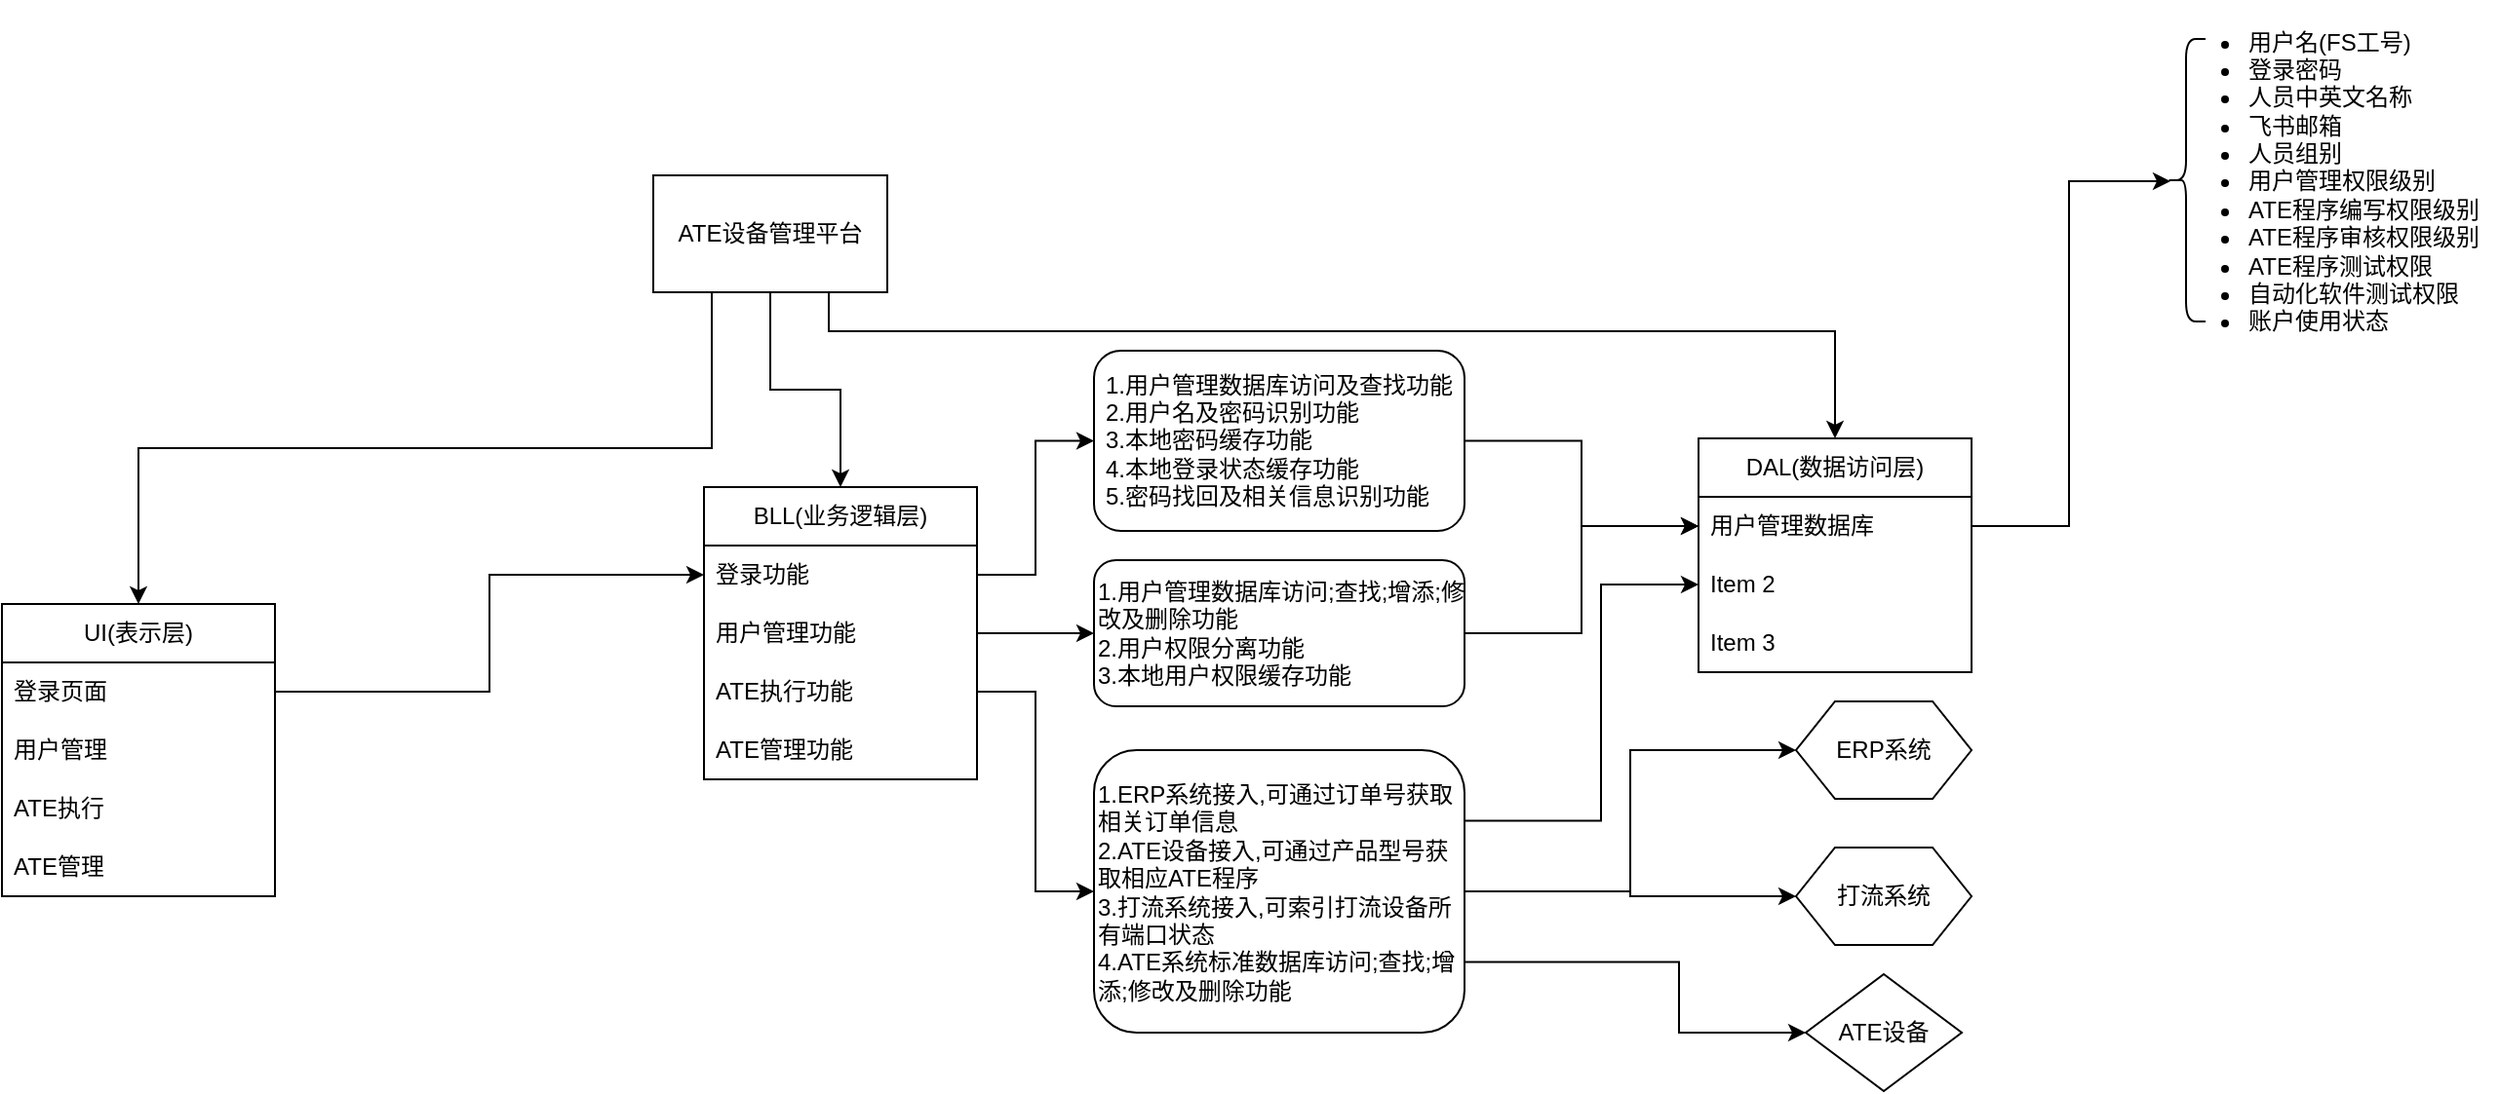 <mxfile version="20.8.5" type="github">
  <diagram id="J7vyku3DdvCyJjQhRJDn" name="第 1 页">
    <mxGraphModel dx="988" dy="554" grid="1" gridSize="10" guides="1" tooltips="1" connect="1" arrows="1" fold="1" page="1" pageScale="1" pageWidth="827" pageHeight="1169" math="0" shadow="0">
      <root>
        <mxCell id="0" />
        <mxCell id="1" parent="0" />
        <mxCell id="4PPtomYR8Qqas5wJuIB3-16" style="edgeStyle=orthogonalEdgeStyle;rounded=0;orthogonalLoop=1;jettySize=auto;html=1;exitX=0.25;exitY=1;exitDx=0;exitDy=0;entryX=0.5;entryY=0;entryDx=0;entryDy=0;" edge="1" parent="1" source="4PPtomYR8Qqas5wJuIB3-1" target="4PPtomYR8Qqas5wJuIB3-7">
          <mxGeometry relative="1" as="geometry">
            <mxPoint x="250" y="380" as="targetPoint" />
          </mxGeometry>
        </mxCell>
        <mxCell id="4PPtomYR8Qqas5wJuIB3-18" style="edgeStyle=orthogonalEdgeStyle;rounded=0;orthogonalLoop=1;jettySize=auto;html=1;exitX=0.5;exitY=1;exitDx=0;exitDy=0;entryX=0.5;entryY=0;entryDx=0;entryDy=0;" edge="1" parent="1" source="4PPtomYR8Qqas5wJuIB3-1" target="4PPtomYR8Qqas5wJuIB3-12">
          <mxGeometry relative="1" as="geometry" />
        </mxCell>
        <mxCell id="4PPtomYR8Qqas5wJuIB3-19" style="edgeStyle=orthogonalEdgeStyle;rounded=0;orthogonalLoop=1;jettySize=auto;html=1;exitX=0.75;exitY=1;exitDx=0;exitDy=0;entryX=0.5;entryY=0;entryDx=0;entryDy=0;" edge="1" parent="1" source="4PPtomYR8Qqas5wJuIB3-1" target="4PPtomYR8Qqas5wJuIB3-21">
          <mxGeometry relative="1" as="geometry">
            <mxPoint x="640" y="340" as="targetPoint" />
            <Array as="points">
              <mxPoint x="444" y="320" />
              <mxPoint x="960" y="320" />
            </Array>
          </mxGeometry>
        </mxCell>
        <mxCell id="4PPtomYR8Qqas5wJuIB3-1" value="ATE设备管理平台" style="rounded=0;whiteSpace=wrap;html=1;" vertex="1" parent="1">
          <mxGeometry x="354" y="240" width="120" height="60" as="geometry" />
        </mxCell>
        <mxCell id="4PPtomYR8Qqas5wJuIB3-7" value="UI(表示层)" style="swimlane;fontStyle=0;childLayout=stackLayout;horizontal=1;startSize=30;horizontalStack=0;resizeParent=1;resizeParentMax=0;resizeLast=0;collapsible=1;marginBottom=0;whiteSpace=wrap;html=1;" vertex="1" parent="1">
          <mxGeometry x="20" y="460" width="140" height="150" as="geometry" />
        </mxCell>
        <mxCell id="4PPtomYR8Qqas5wJuIB3-8" value="登录页面" style="text;strokeColor=none;fillColor=none;align=left;verticalAlign=middle;spacingLeft=4;spacingRight=4;overflow=hidden;points=[[0,0.5],[1,0.5]];portConstraint=eastwest;rotatable=0;whiteSpace=wrap;html=1;" vertex="1" parent="4PPtomYR8Qqas5wJuIB3-7">
          <mxGeometry y="30" width="140" height="30" as="geometry" />
        </mxCell>
        <mxCell id="4PPtomYR8Qqas5wJuIB3-9" value="用户管理" style="text;strokeColor=none;fillColor=none;align=left;verticalAlign=middle;spacingLeft=4;spacingRight=4;overflow=hidden;points=[[0,0.5],[1,0.5]];portConstraint=eastwest;rotatable=0;whiteSpace=wrap;html=1;" vertex="1" parent="4PPtomYR8Qqas5wJuIB3-7">
          <mxGeometry y="60" width="140" height="30" as="geometry" />
        </mxCell>
        <mxCell id="4PPtomYR8Qqas5wJuIB3-10" value="ATE执行" style="text;strokeColor=none;fillColor=none;align=left;verticalAlign=middle;spacingLeft=4;spacingRight=4;overflow=hidden;points=[[0,0.5],[1,0.5]];portConstraint=eastwest;rotatable=0;whiteSpace=wrap;html=1;" vertex="1" parent="4PPtomYR8Qqas5wJuIB3-7">
          <mxGeometry y="90" width="140" height="30" as="geometry" />
        </mxCell>
        <mxCell id="4PPtomYR8Qqas5wJuIB3-17" value="ATE管理" style="text;strokeColor=none;fillColor=none;align=left;verticalAlign=middle;spacingLeft=4;spacingRight=4;overflow=hidden;points=[[0,0.5],[1,0.5]];portConstraint=eastwest;rotatable=0;whiteSpace=wrap;html=1;" vertex="1" parent="4PPtomYR8Qqas5wJuIB3-7">
          <mxGeometry y="120" width="140" height="30" as="geometry" />
        </mxCell>
        <mxCell id="4PPtomYR8Qqas5wJuIB3-11" style="edgeStyle=orthogonalEdgeStyle;rounded=0;orthogonalLoop=1;jettySize=auto;html=1;entryX=0;entryY=0.5;entryDx=0;entryDy=0;" edge="1" parent="1" source="4PPtomYR8Qqas5wJuIB3-8" target="4PPtomYR8Qqas5wJuIB3-13">
          <mxGeometry relative="1" as="geometry">
            <mxPoint x="410" y="410" as="targetPoint" />
          </mxGeometry>
        </mxCell>
        <mxCell id="4PPtomYR8Qqas5wJuIB3-12" value="BLL(业务逻辑层)" style="swimlane;fontStyle=0;childLayout=stackLayout;horizontal=1;startSize=30;horizontalStack=0;resizeParent=1;resizeParentMax=0;resizeLast=0;collapsible=1;marginBottom=0;whiteSpace=wrap;html=1;" vertex="1" parent="1">
          <mxGeometry x="380" y="400" width="140" height="150" as="geometry" />
        </mxCell>
        <mxCell id="4PPtomYR8Qqas5wJuIB3-13" value="登录功能" style="text;strokeColor=none;fillColor=none;align=left;verticalAlign=middle;spacingLeft=4;spacingRight=4;overflow=hidden;points=[[0,0.5],[1,0.5]];portConstraint=eastwest;rotatable=0;whiteSpace=wrap;html=1;" vertex="1" parent="4PPtomYR8Qqas5wJuIB3-12">
          <mxGeometry y="30" width="140" height="30" as="geometry" />
        </mxCell>
        <mxCell id="4PPtomYR8Qqas5wJuIB3-14" value="用户管理功能" style="text;strokeColor=none;fillColor=none;align=left;verticalAlign=middle;spacingLeft=4;spacingRight=4;overflow=hidden;points=[[0,0.5],[1,0.5]];portConstraint=eastwest;rotatable=0;whiteSpace=wrap;html=1;" vertex="1" parent="4PPtomYR8Qqas5wJuIB3-12">
          <mxGeometry y="60" width="140" height="30" as="geometry" />
        </mxCell>
        <mxCell id="4PPtomYR8Qqas5wJuIB3-15" value="ATE执行功能" style="text;strokeColor=none;fillColor=none;align=left;verticalAlign=middle;spacingLeft=4;spacingRight=4;overflow=hidden;points=[[0,0.5],[1,0.5]];portConstraint=eastwest;rotatable=0;whiteSpace=wrap;html=1;" vertex="1" parent="4PPtomYR8Qqas5wJuIB3-12">
          <mxGeometry y="90" width="140" height="30" as="geometry" />
        </mxCell>
        <mxCell id="4PPtomYR8Qqas5wJuIB3-28" value="ATE管理功能" style="text;strokeColor=none;fillColor=none;align=left;verticalAlign=middle;spacingLeft=4;spacingRight=4;overflow=hidden;points=[[0,0.5],[1,0.5]];portConstraint=eastwest;rotatable=0;whiteSpace=wrap;html=1;" vertex="1" parent="4PPtomYR8Qqas5wJuIB3-12">
          <mxGeometry y="120" width="140" height="30" as="geometry" />
        </mxCell>
        <mxCell id="4PPtomYR8Qqas5wJuIB3-21" value="DAL(数据访问层)" style="swimlane;fontStyle=0;childLayout=stackLayout;horizontal=1;startSize=30;horizontalStack=0;resizeParent=1;resizeParentMax=0;resizeLast=0;collapsible=1;marginBottom=0;whiteSpace=wrap;html=1;" vertex="1" parent="1">
          <mxGeometry x="890" y="375" width="140" height="120" as="geometry" />
        </mxCell>
        <mxCell id="4PPtomYR8Qqas5wJuIB3-22" value="用户管理数据库" style="text;strokeColor=none;fillColor=none;align=left;verticalAlign=middle;spacingLeft=4;spacingRight=4;overflow=hidden;points=[[0,0.5],[1,0.5]];portConstraint=eastwest;rotatable=0;whiteSpace=wrap;html=1;" vertex="1" parent="4PPtomYR8Qqas5wJuIB3-21">
          <mxGeometry y="30" width="140" height="30" as="geometry" />
        </mxCell>
        <mxCell id="4PPtomYR8Qqas5wJuIB3-23" value="Item 2" style="text;strokeColor=none;fillColor=none;align=left;verticalAlign=middle;spacingLeft=4;spacingRight=4;overflow=hidden;points=[[0,0.5],[1,0.5]];portConstraint=eastwest;rotatable=0;whiteSpace=wrap;html=1;" vertex="1" parent="4PPtomYR8Qqas5wJuIB3-21">
          <mxGeometry y="60" width="140" height="30" as="geometry" />
        </mxCell>
        <mxCell id="4PPtomYR8Qqas5wJuIB3-24" value="Item 3" style="text;strokeColor=none;fillColor=none;align=left;verticalAlign=middle;spacingLeft=4;spacingRight=4;overflow=hidden;points=[[0,0.5],[1,0.5]];portConstraint=eastwest;rotatable=0;whiteSpace=wrap;html=1;" vertex="1" parent="4PPtomYR8Qqas5wJuIB3-21">
          <mxGeometry y="90" width="140" height="30" as="geometry" />
        </mxCell>
        <mxCell id="4PPtomYR8Qqas5wJuIB3-25" style="edgeStyle=orthogonalEdgeStyle;rounded=0;orthogonalLoop=1;jettySize=auto;html=1;entryX=0.1;entryY=0.5;entryDx=0;entryDy=0;entryPerimeter=0;" edge="1" parent="1" source="4PPtomYR8Qqas5wJuIB3-22" target="4PPtomYR8Qqas5wJuIB3-26">
          <mxGeometry relative="1" as="geometry">
            <mxPoint x="1010" y="340" as="targetPoint" />
            <Array as="points">
              <mxPoint x="1080" y="420" />
              <mxPoint x="1080" y="243" />
              <mxPoint x="1132" y="243" />
            </Array>
          </mxGeometry>
        </mxCell>
        <mxCell id="4PPtomYR8Qqas5wJuIB3-26" value="" style="shape=curlyBracket;whiteSpace=wrap;html=1;rounded=1;labelPosition=left;verticalLabelPosition=middle;align=right;verticalAlign=middle;" vertex="1" parent="1">
          <mxGeometry x="1130" y="170" width="20" height="145" as="geometry" />
        </mxCell>
        <mxCell id="4PPtomYR8Qqas5wJuIB3-27" value="&lt;ul&gt;&lt;li&gt;用户名(FS工号)&lt;/li&gt;&lt;li&gt;登录密码&lt;/li&gt;&lt;li&gt;人员中英文名称&lt;/li&gt;&lt;li&gt;飞书邮箱&lt;/li&gt;&lt;li&gt;人员组别&lt;/li&gt;&lt;li&gt;用户管理权限级别&lt;/li&gt;&lt;li&gt;ATE程序编写权限级别&lt;/li&gt;&lt;li&gt;ATE程序审核权限级别&lt;/li&gt;&lt;li&gt;ATE程序测试权限&lt;/li&gt;&lt;li&gt;自动化软件测试权限&lt;/li&gt;&lt;li&gt;账户使用状态&lt;/li&gt;&lt;/ul&gt;" style="text;strokeColor=none;fillColor=none;html=1;whiteSpace=wrap;verticalAlign=middle;overflow=hidden;" vertex="1" parent="1">
          <mxGeometry x="1130" y="150" width="170" height="180" as="geometry" />
        </mxCell>
        <mxCell id="4PPtomYR8Qqas5wJuIB3-29" style="edgeStyle=orthogonalEdgeStyle;rounded=0;orthogonalLoop=1;jettySize=auto;html=1;entryX=0;entryY=0.5;entryDx=0;entryDy=0;" edge="1" parent="1" source="4PPtomYR8Qqas5wJuIB3-13" target="4PPtomYR8Qqas5wJuIB3-30">
          <mxGeometry relative="1" as="geometry">
            <mxPoint x="580" y="400" as="targetPoint" />
          </mxGeometry>
        </mxCell>
        <mxCell id="4PPtomYR8Qqas5wJuIB3-33" style="edgeStyle=orthogonalEdgeStyle;rounded=0;orthogonalLoop=1;jettySize=auto;html=1;entryX=0;entryY=0.5;entryDx=0;entryDy=0;" edge="1" parent="1" source="4PPtomYR8Qqas5wJuIB3-30" target="4PPtomYR8Qqas5wJuIB3-22">
          <mxGeometry relative="1" as="geometry" />
        </mxCell>
        <mxCell id="4PPtomYR8Qqas5wJuIB3-30" value="&lt;div style=&quot;text-align: left;&quot;&gt;&lt;span style=&quot;background-color: initial;&quot;&gt;1.用户管理数据库访问及查找功能&lt;/span&gt;&lt;/div&gt;&lt;div style=&quot;text-align: left;&quot;&gt;&lt;span style=&quot;background-color: initial;&quot;&gt;2.用户名及密码识别功能&lt;/span&gt;&lt;/div&gt;&lt;div style=&quot;text-align: left;&quot;&gt;&lt;span style=&quot;background-color: initial;&quot;&gt;3.本地密码缓存功能&lt;/span&gt;&lt;/div&gt;&lt;div style=&quot;text-align: left;&quot;&gt;&lt;span style=&quot;background-color: initial;&quot;&gt;4.本地登录状态缓存功能&lt;/span&gt;&lt;/div&gt;&lt;div style=&quot;text-align: left;&quot;&gt;&lt;span style=&quot;background-color: initial;&quot;&gt;5.密码找回及相关信息识别功能&lt;/span&gt;&lt;/div&gt;" style="rounded=1;whiteSpace=wrap;html=1;" vertex="1" parent="1">
          <mxGeometry x="580" y="330" width="190" height="92.5" as="geometry" />
        </mxCell>
        <mxCell id="4PPtomYR8Qqas5wJuIB3-34" style="edgeStyle=orthogonalEdgeStyle;rounded=0;orthogonalLoop=1;jettySize=auto;html=1;entryX=0;entryY=0.5;entryDx=0;entryDy=0;" edge="1" parent="1" source="4PPtomYR8Qqas5wJuIB3-14" target="4PPtomYR8Qqas5wJuIB3-35">
          <mxGeometry relative="1" as="geometry">
            <mxPoint x="580" y="475" as="targetPoint" />
          </mxGeometry>
        </mxCell>
        <mxCell id="4PPtomYR8Qqas5wJuIB3-36" style="edgeStyle=orthogonalEdgeStyle;rounded=0;orthogonalLoop=1;jettySize=auto;html=1;entryX=0;entryY=0.5;entryDx=0;entryDy=0;exitX=1;exitY=0.5;exitDx=0;exitDy=0;" edge="1" parent="1" source="4PPtomYR8Qqas5wJuIB3-35" target="4PPtomYR8Qqas5wJuIB3-22">
          <mxGeometry relative="1" as="geometry">
            <mxPoint x="820" y="490" as="sourcePoint" />
            <Array as="points">
              <mxPoint x="830" y="475" />
              <mxPoint x="830" y="420" />
            </Array>
          </mxGeometry>
        </mxCell>
        <mxCell id="4PPtomYR8Qqas5wJuIB3-35" value="1.用户管理数据库访问;查找;增添;修改及删除功能&lt;br&gt;2.用户权限分离功能&lt;br&gt;3.本地用户权限缓存功能" style="rounded=1;whiteSpace=wrap;html=1;align=left;" vertex="1" parent="1">
          <mxGeometry x="580" y="437.5" width="190" height="75" as="geometry" />
        </mxCell>
        <mxCell id="4PPtomYR8Qqas5wJuIB3-38" value="ERP系统" style="shape=hexagon;perimeter=hexagonPerimeter2;whiteSpace=wrap;html=1;fixedSize=1;" vertex="1" parent="1">
          <mxGeometry x="940" y="510" width="90" height="50" as="geometry" />
        </mxCell>
        <mxCell id="4PPtomYR8Qqas5wJuIB3-39" value="ATE设备" style="rhombus;whiteSpace=wrap;html=1;" vertex="1" parent="1">
          <mxGeometry x="945" y="650" width="80" height="60" as="geometry" />
        </mxCell>
        <mxCell id="4PPtomYR8Qqas5wJuIB3-41" value="打流系统" style="shape=hexagon;perimeter=hexagonPerimeter2;whiteSpace=wrap;html=1;fixedSize=1;" vertex="1" parent="1">
          <mxGeometry x="940" y="585" width="90" height="50" as="geometry" />
        </mxCell>
        <mxCell id="4PPtomYR8Qqas5wJuIB3-42" style="edgeStyle=orthogonalEdgeStyle;rounded=0;orthogonalLoop=1;jettySize=auto;html=1;exitX=1;exitY=0.5;exitDx=0;exitDy=0;entryX=0;entryY=0.5;entryDx=0;entryDy=0;" edge="1" parent="1" source="4PPtomYR8Qqas5wJuIB3-15" target="4PPtomYR8Qqas5wJuIB3-43">
          <mxGeometry relative="1" as="geometry">
            <mxPoint x="570" y="620" as="targetPoint" />
          </mxGeometry>
        </mxCell>
        <mxCell id="4PPtomYR8Qqas5wJuIB3-44" style="edgeStyle=orthogonalEdgeStyle;rounded=0;orthogonalLoop=1;jettySize=auto;html=1;exitX=1;exitY=0.25;exitDx=0;exitDy=0;entryX=0;entryY=0.5;entryDx=0;entryDy=0;" edge="1" parent="1" source="4PPtomYR8Qqas5wJuIB3-43" target="4PPtomYR8Qqas5wJuIB3-23">
          <mxGeometry relative="1" as="geometry">
            <Array as="points">
              <mxPoint x="840" y="571" />
              <mxPoint x="840" y="450" />
            </Array>
          </mxGeometry>
        </mxCell>
        <mxCell id="4PPtomYR8Qqas5wJuIB3-47" style="edgeStyle=orthogonalEdgeStyle;rounded=0;orthogonalLoop=1;jettySize=auto;html=1;exitX=1;exitY=0.75;exitDx=0;exitDy=0;entryX=0;entryY=0.5;entryDx=0;entryDy=0;" edge="1" parent="1" source="4PPtomYR8Qqas5wJuIB3-43" target="4PPtomYR8Qqas5wJuIB3-39">
          <mxGeometry relative="1" as="geometry">
            <Array as="points">
              <mxPoint x="880" y="644" />
              <mxPoint x="880" y="680" />
            </Array>
          </mxGeometry>
        </mxCell>
        <mxCell id="4PPtomYR8Qqas5wJuIB3-48" style="edgeStyle=orthogonalEdgeStyle;rounded=0;orthogonalLoop=1;jettySize=auto;html=1;exitX=1;exitY=0.5;exitDx=0;exitDy=0;entryX=0;entryY=0.5;entryDx=0;entryDy=0;" edge="1" parent="1" source="4PPtomYR8Qqas5wJuIB3-43" target="4PPtomYR8Qqas5wJuIB3-38">
          <mxGeometry relative="1" as="geometry" />
        </mxCell>
        <mxCell id="4PPtomYR8Qqas5wJuIB3-49" style="edgeStyle=orthogonalEdgeStyle;rounded=0;orthogonalLoop=1;jettySize=auto;html=1;exitX=1;exitY=0.5;exitDx=0;exitDy=0;entryX=0;entryY=0.5;entryDx=0;entryDy=0;" edge="1" parent="1" source="4PPtomYR8Qqas5wJuIB3-43" target="4PPtomYR8Qqas5wJuIB3-41">
          <mxGeometry relative="1" as="geometry" />
        </mxCell>
        <mxCell id="4PPtomYR8Qqas5wJuIB3-43" value="1.ERP系统接入,可通过订单号获取相关订单信息&lt;br&gt;2.ATE设备接入,可通过产品型号获取相应ATE程序&lt;br&gt;3.打流系统接入,可索引打流设备所有端口状态&lt;br&gt;4.ATE系统标准数据库访问;查找;增添;修改及删除功能" style="rounded=1;whiteSpace=wrap;html=1;align=left;" vertex="1" parent="1">
          <mxGeometry x="580" y="535" width="190" height="145" as="geometry" />
        </mxCell>
      </root>
    </mxGraphModel>
  </diagram>
</mxfile>
